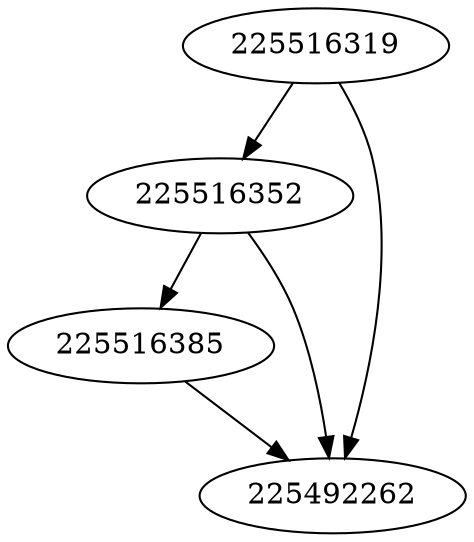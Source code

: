 strict digraph  {
225516352;
225516385;
225492262;
225516319;
225516352 -> 225516385;
225516352 -> 225492262;
225516385 -> 225492262;
225516319 -> 225516352;
225516319 -> 225492262;
}
